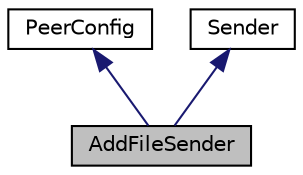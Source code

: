 digraph "AddFileSender"
{
  edge [fontname="Helvetica",fontsize="10",labelfontname="Helvetica",labelfontsize="10"];
  node [fontname="Helvetica",fontsize="10",shape=record];
  Node0 [label="AddFileSender",height=0.2,width=0.4,color="black", fillcolor="grey75", style="filled", fontcolor="black"];
  Node1 -> Node0 [dir="back",color="midnightblue",fontsize="10",style="solid",fontname="Helvetica"];
  Node1 [label="PeerConfig",height=0.2,width=0.4,color="black", fillcolor="white", style="filled",URL="$classPeerConfig.html"];
  Node2 -> Node0 [dir="back",color="midnightblue",fontsize="10",style="solid",fontname="Helvetica"];
  Node2 [label="Sender",height=0.2,width=0.4,color="black", fillcolor="white", style="filled",URL="$interfaceSender.html"];
}
